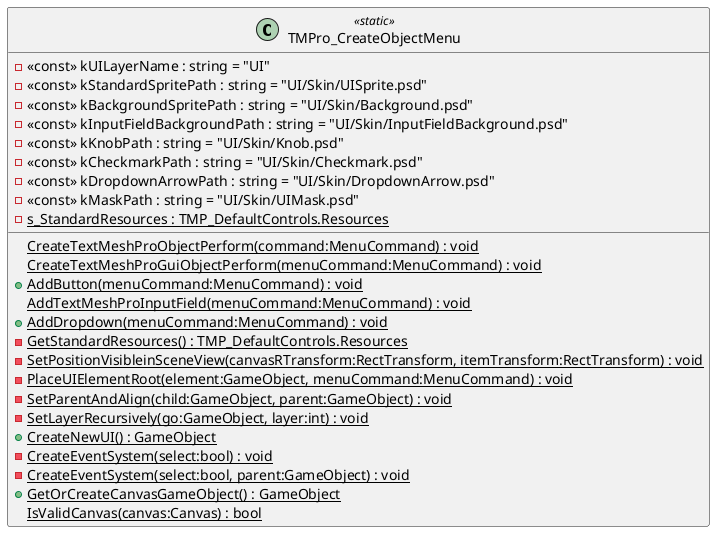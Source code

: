 @startuml
class TMPro_CreateObjectMenu <<static>> {
    {static} CreateTextMeshProObjectPerform(command:MenuCommand) : void
    {static} CreateTextMeshProGuiObjectPerform(menuCommand:MenuCommand) : void
    + {static} AddButton(menuCommand:MenuCommand) : void
    {static} AddTextMeshProInputField(menuCommand:MenuCommand) : void
    + {static} AddDropdown(menuCommand:MenuCommand) : void
    - <<const>> kUILayerName : string = "UI"
    - <<const>> kStandardSpritePath : string = "UI/Skin/UISprite.psd"
    - <<const>> kBackgroundSpritePath : string = "UI/Skin/Background.psd"
    - <<const>> kInputFieldBackgroundPath : string = "UI/Skin/InputFieldBackground.psd"
    - <<const>> kKnobPath : string = "UI/Skin/Knob.psd"
    - <<const>> kCheckmarkPath : string = "UI/Skin/Checkmark.psd"
    - <<const>> kDropdownArrowPath : string = "UI/Skin/DropdownArrow.psd"
    - <<const>> kMaskPath : string = "UI/Skin/UIMask.psd"
    - {static} s_StandardResources : TMP_DefaultControls.Resources
    - {static} GetStandardResources() : TMP_DefaultControls.Resources
    - {static} SetPositionVisibleinSceneView(canvasRTransform:RectTransform, itemTransform:RectTransform) : void
    - {static} PlaceUIElementRoot(element:GameObject, menuCommand:MenuCommand) : void
    - {static} SetParentAndAlign(child:GameObject, parent:GameObject) : void
    - {static} SetLayerRecursively(go:GameObject, layer:int) : void
    + {static} CreateNewUI() : GameObject
    - {static} CreateEventSystem(select:bool) : void
    - {static} CreateEventSystem(select:bool, parent:GameObject) : void
    + {static} GetOrCreateCanvasGameObject() : GameObject
    {static} IsValidCanvas(canvas:Canvas) : bool
}
@enduml
